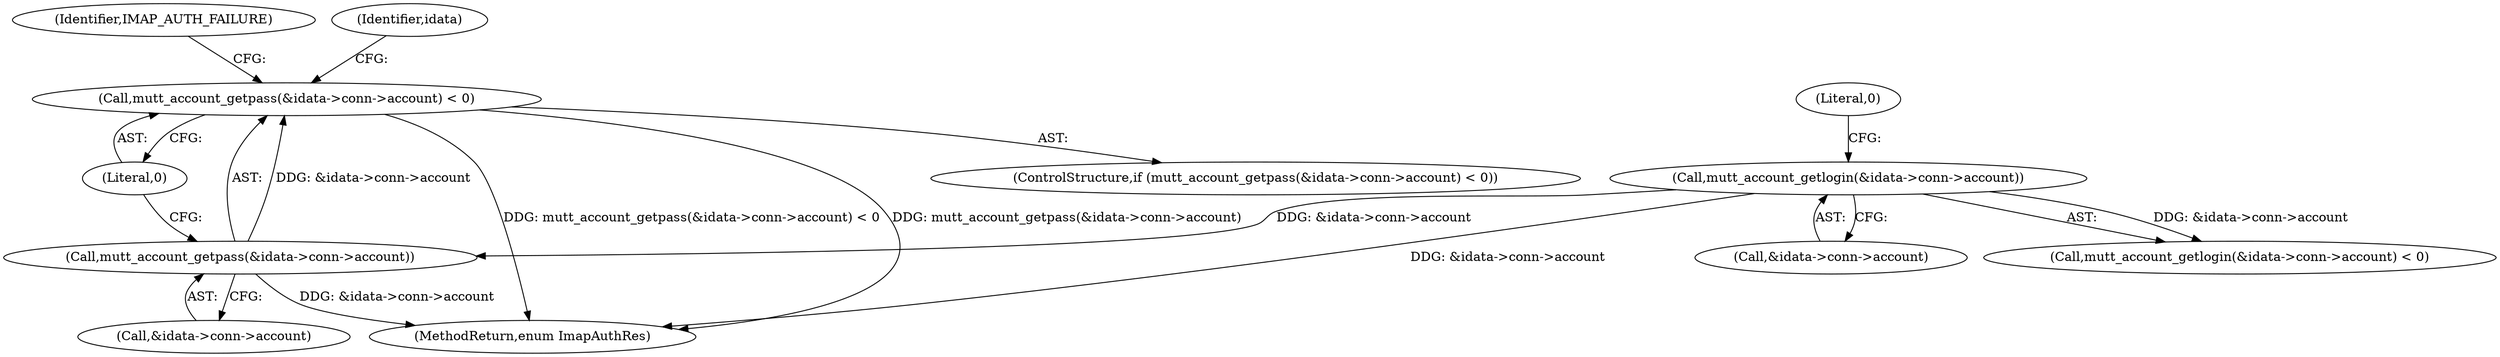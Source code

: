 digraph "0_neomutt_6f163e07ae68654d7ac5268cbb7565f6df79ad85@API" {
"1000139" [label="(Call,mutt_account_getpass(&idata->conn->account) < 0)"];
"1000140" [label="(Call,mutt_account_getpass(&idata->conn->account))"];
"1000128" [label="(Call,mutt_account_getlogin(&idata->conn->account))"];
"1000128" [label="(Call,mutt_account_getlogin(&idata->conn->account))"];
"1000149" [label="(Identifier,IMAP_AUTH_FAILURE)"];
"1000139" [label="(Call,mutt_account_getpass(&idata->conn->account) < 0)"];
"1000135" [label="(Literal,0)"];
"1000151" [label="(Identifier,idata)"];
"1000127" [label="(Call,mutt_account_getlogin(&idata->conn->account) < 0)"];
"1000141" [label="(Call,&idata->conn->account)"];
"1000284" [label="(MethodReturn,enum ImapAuthRes)"];
"1000138" [label="(ControlStructure,if (mutt_account_getpass(&idata->conn->account) < 0))"];
"1000147" [label="(Literal,0)"];
"1000140" [label="(Call,mutt_account_getpass(&idata->conn->account))"];
"1000129" [label="(Call,&idata->conn->account)"];
"1000139" -> "1000138"  [label="AST: "];
"1000139" -> "1000147"  [label="CFG: "];
"1000140" -> "1000139"  [label="AST: "];
"1000147" -> "1000139"  [label="AST: "];
"1000149" -> "1000139"  [label="CFG: "];
"1000151" -> "1000139"  [label="CFG: "];
"1000139" -> "1000284"  [label="DDG: mutt_account_getpass(&idata->conn->account) < 0"];
"1000139" -> "1000284"  [label="DDG: mutt_account_getpass(&idata->conn->account)"];
"1000140" -> "1000139"  [label="DDG: &idata->conn->account"];
"1000140" -> "1000141"  [label="CFG: "];
"1000141" -> "1000140"  [label="AST: "];
"1000147" -> "1000140"  [label="CFG: "];
"1000140" -> "1000284"  [label="DDG: &idata->conn->account"];
"1000128" -> "1000140"  [label="DDG: &idata->conn->account"];
"1000128" -> "1000127"  [label="AST: "];
"1000128" -> "1000129"  [label="CFG: "];
"1000129" -> "1000128"  [label="AST: "];
"1000135" -> "1000128"  [label="CFG: "];
"1000128" -> "1000284"  [label="DDG: &idata->conn->account"];
"1000128" -> "1000127"  [label="DDG: &idata->conn->account"];
}
